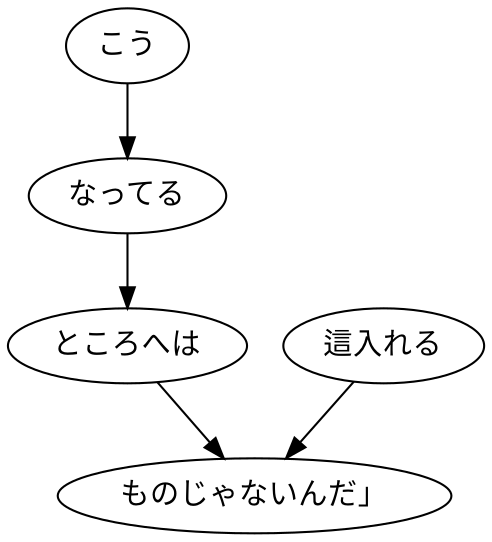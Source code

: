 digraph graph7653 {
	node0 [label="こう"];
	node1 [label="なってる"];
	node2 [label="ところへは"];
	node3 [label="這入れる"];
	node4 [label="ものじゃないんだ」"];
	node0 -> node1;
	node1 -> node2;
	node2 -> node4;
	node3 -> node4;
}
